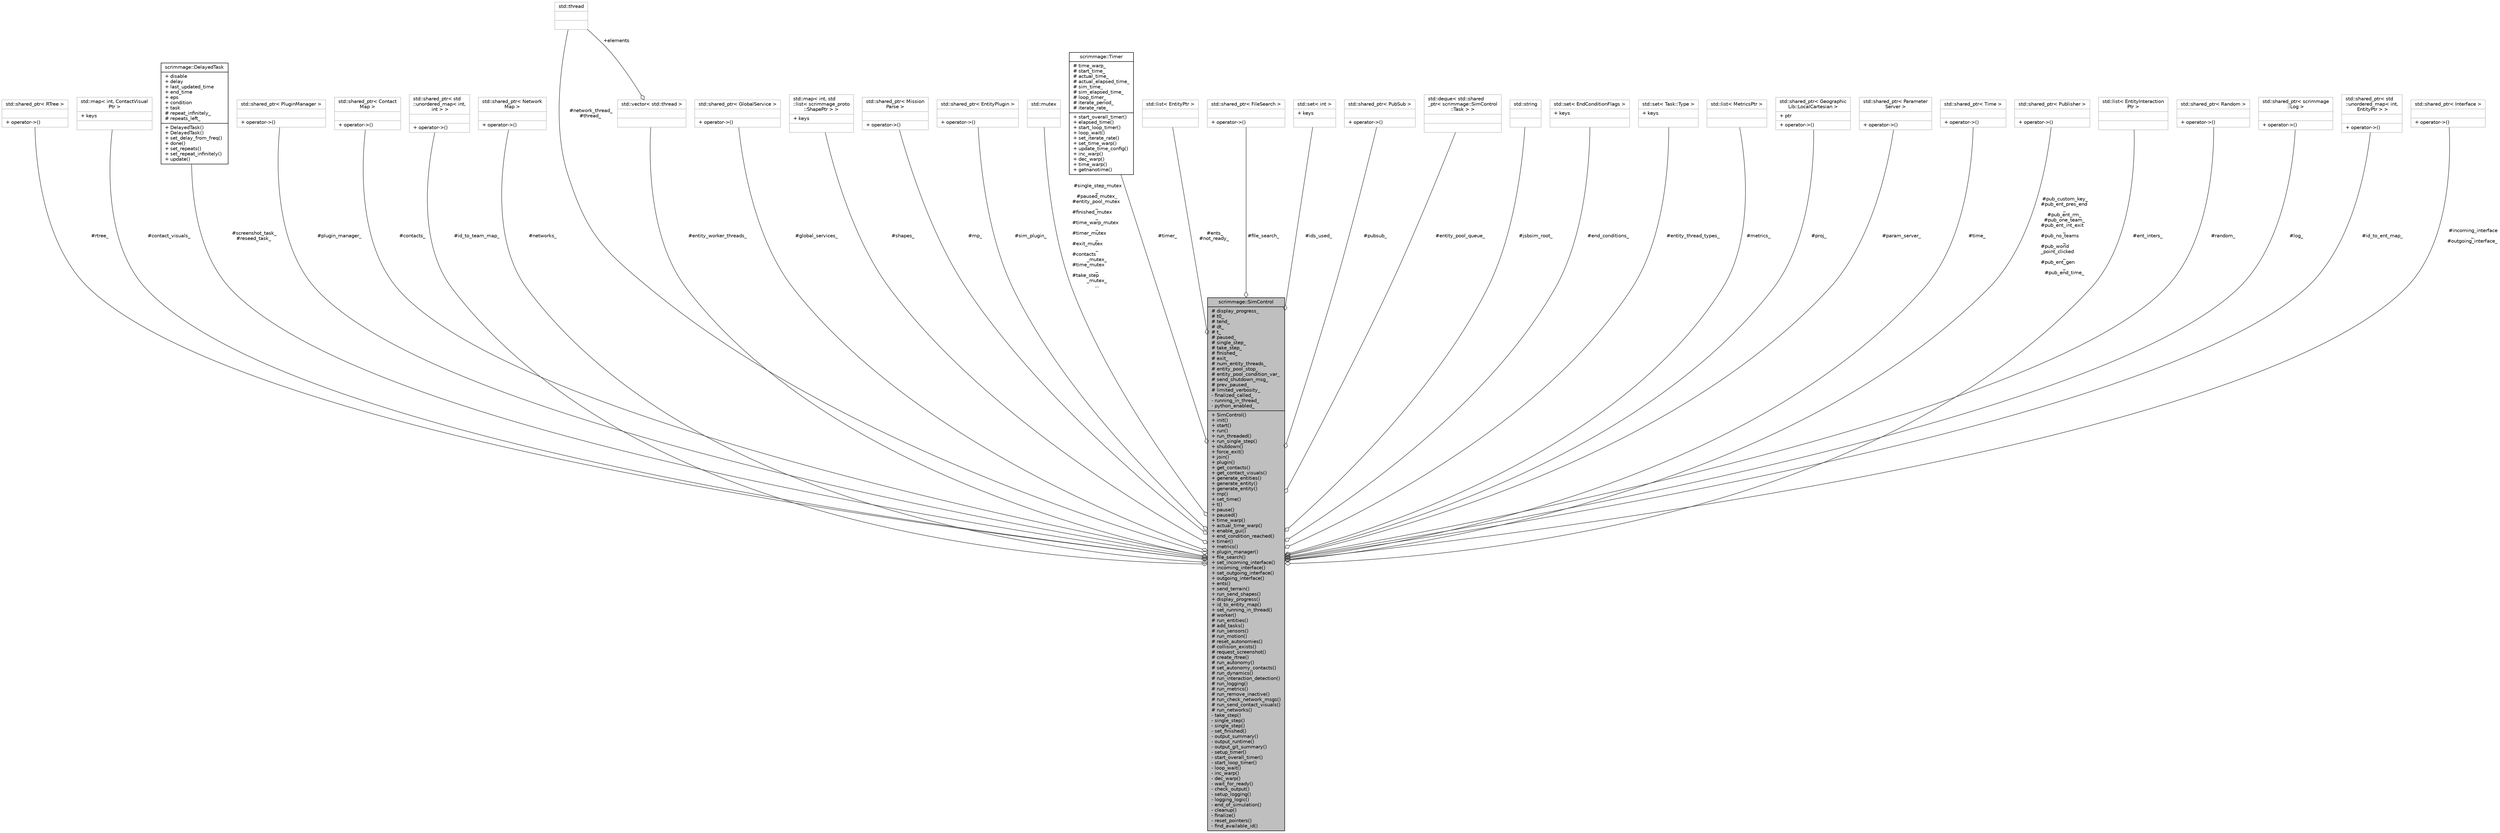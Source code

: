 digraph "scrimmage::SimControl"
{
 // LATEX_PDF_SIZE
  edge [fontname="Helvetica",fontsize="10",labelfontname="Helvetica",labelfontsize="10"];
  node [fontname="Helvetica",fontsize="10",shape=record];
  Node1 [label="{scrimmage::SimControl\n|# display_progress_\l# t0_\l# tend_\l# dt_\l# t_\l# paused_\l# single_step_\l# take_step_\l# finished_\l# exit_\l# num_entity_threads_\l# entity_pool_stop_\l# entity_pool_condition_var_\l# send_shutdown_msg_\l# prev_paused_\l# limited_verbosity_\l- finalized_called_\l- running_in_thread_\l- python_enabled_\l|+ SimControl()\l+ init()\l+ start()\l+ run()\l+ run_threaded()\l+ run_single_step()\l+ shutdown()\l+ force_exit()\l+ join()\l+ plugin()\l+ get_contacts()\l+ get_contact_visuals()\l+ generate_entities()\l+ generate_entity()\l+ generate_entity()\l+ mp()\l+ set_time()\l+ t()\l+ pause()\l+ paused()\l+ time_warp()\l+ actual_time_warp()\l+ enable_gui()\l+ end_condition_reached()\l+ timer()\l+ metrics()\l+ plugin_manager()\l+ file_search()\l+ set_incoming_interface()\l+ incoming_interface()\l+ set_outgoing_interface()\l+ outgoing_interface()\l+ ents()\l+ send_terrain()\l+ run_send_shapes()\l+ display_progress()\l+ id_to_entity_map()\l+ set_running_in_thread()\l# worker()\l# run_entities()\l# add_tasks()\l# run_sensors()\l# run_motion()\l# reset_autonomies()\l# collision_exists()\l# request_screenshot()\l# create_rtree()\l# run_autonomy()\l# set_autonomy_contacts()\l# run_dynamics()\l# run_interaction_detection()\l# run_logging()\l# run_metrics()\l# run_remove_inactive()\l# run_check_network_msgs()\l# run_send_contact_visuals()\l# run_networks()\l- take_step()\l- single_step()\l- single_step()\l- set_finished()\l- output_summary()\l- output_runtime()\l- output_git_summary()\l- setup_timer()\l- start_overall_timer()\l- start_loop_timer()\l- loop_wait()\l- inc_warp()\l- dec_warp()\l- wait_for_ready()\l- check_output()\l- setup_logging()\l- logging_logic()\l- end_of_simulation()\l- cleanup()\l- finalize()\l- reset_pointers()\l- find_available_id()\l}",height=0.2,width=0.4,color="black", fillcolor="grey75", style="filled", fontcolor="black",tooltip=" "];
  Node2 -> Node1 [color="grey25",fontsize="10",style="solid",label=" #rtree_" ,arrowhead="odiamond",fontname="Helvetica"];
  Node2 [label="{std::shared_ptr\< RTree \>\n||+ operator-\>()\l}",height=0.2,width=0.4,color="grey75", fillcolor="white", style="filled",tooltip=" "];
  Node11 -> Node1 [color="grey25",fontsize="10",style="solid",label=" #contact_visuals_" ,arrowhead="odiamond",fontname="Helvetica"];
  Node11 [label="{std::map\< int, ContactVisual\lPtr \>\n|+ keys\l|}",height=0.2,width=0.4,color="grey75", fillcolor="white", style="filled",tooltip=" "];
  Node12 -> Node1 [color="grey25",fontsize="10",style="solid",label=" #screenshot_task_\n#reseed_task_" ,arrowhead="odiamond",fontname="Helvetica"];
  Node12 [label="{scrimmage::DelayedTask\n|+ disable\l+ delay\l+ last_updated_time\l+ end_time\l+ eps\l+ condition\l+ task\l# repeat_infinitely_\l# repeats_left_\l|+ DelayedTask()\l+ DelayedTask()\l+ set_delay_from_freq()\l+ done()\l+ set_repeats()\l+ set_repeat_infinitely()\l+ update()\l}",height=0.2,width=0.4,color="black", fillcolor="white", style="filled",URL="$classscrimmage_1_1DelayedTask.html",tooltip="repeats a task after a delay and some condition (if set) are met. The task can be set to repeat a fin..."];
  Node13 -> Node1 [color="grey25",fontsize="10",style="solid",label=" #plugin_manager_" ,arrowhead="odiamond",fontname="Helvetica"];
  Node13 [label="{std::shared_ptr\< PluginManager \>\n||+ operator-\>()\l}",height=0.2,width=0.4,color="grey75", fillcolor="white", style="filled",tooltip=" "];
  Node22 -> Node1 [color="grey25",fontsize="10",style="solid",label=" #contacts_" ,arrowhead="odiamond",fontname="Helvetica"];
  Node22 [label="{std::shared_ptr\< Contact\lMap \>\n||+ operator-\>()\l}",height=0.2,width=0.4,color="grey75", fillcolor="white", style="filled",tooltip=" "];
  Node23 -> Node1 [color="grey25",fontsize="10",style="solid",label=" #id_to_team_map_" ,arrowhead="odiamond",fontname="Helvetica"];
  Node23 [label="{std::shared_ptr\< std\l::unordered_map\< int,\l int \> \>\n||+ operator-\>()\l}",height=0.2,width=0.4,color="grey75", fillcolor="white", style="filled",tooltip=" "];
  Node25 -> Node1 [color="grey25",fontsize="10",style="solid",label=" #networks_" ,arrowhead="odiamond",fontname="Helvetica"];
  Node25 [label="{std::shared_ptr\< Network\lMap \>\n||+ operator-\>()\l}",height=0.2,width=0.4,color="grey75", fillcolor="white", style="filled",tooltip=" "];
  Node26 -> Node1 [color="grey25",fontsize="10",style="solid",label=" #entity_worker_threads_" ,arrowhead="odiamond",fontname="Helvetica"];
  Node26 [label="{std::vector\< std::thread \>\n||}",height=0.2,width=0.4,color="grey75", fillcolor="white", style="filled",tooltip=" "];
  Node27 -> Node26 [color="grey25",fontsize="10",style="solid",label=" +elements" ,arrowhead="odiamond",fontname="Helvetica"];
  Node27 [label="{std::thread\n||}",height=0.2,width=0.4,color="grey75", fillcolor="white", style="filled",tooltip="STL class."];
  Node29 -> Node1 [color="grey25",fontsize="10",style="solid",label=" #global_services_" ,arrowhead="odiamond",fontname="Helvetica"];
  Node29 [label="{std::shared_ptr\< GlobalService \>\n||+ operator-\>()\l}",height=0.2,width=0.4,color="grey75", fillcolor="white", style="filled",tooltip=" "];
  Node32 -> Node1 [color="grey25",fontsize="10",style="solid",label=" #shapes_" ,arrowhead="odiamond",fontname="Helvetica"];
  Node32 [label="{std::map\< int, std\l::list\< scrimmage_proto\l::ShapePtr \> \>\n|+ keys\l|}",height=0.2,width=0.4,color="grey75", fillcolor="white", style="filled",tooltip=" "];
  Node34 -> Node1 [color="grey25",fontsize="10",style="solid",label=" #mp_" ,arrowhead="odiamond",fontname="Helvetica"];
  Node34 [label="{std::shared_ptr\< Mission\lParse \>\n||+ operator-\>()\l}",height=0.2,width=0.4,color="grey75", fillcolor="white", style="filled",tooltip=" "];
  Node53 -> Node1 [color="grey25",fontsize="10",style="solid",label=" #sim_plugin_" ,arrowhead="odiamond",fontname="Helvetica"];
  Node53 [label="{std::shared_ptr\< EntityPlugin \>\n||+ operator-\>()\l}",height=0.2,width=0.4,color="grey75", fillcolor="white", style="filled",tooltip=" "];
  Node92 -> Node1 [color="grey25",fontsize="10",style="solid",label=" #single_step_mutex\l_\n#paused_mutex_\n#entity_pool_mutex\l_\n#finished_mutex\l_\n#time_warp_mutex\l_\n#timer_mutex\l_\n#exit_mutex\l_\n#contacts\l_mutex_\n#time_mutex\l_\n#take_step\l_mutex_\n..." ,arrowhead="odiamond",fontname="Helvetica"];
  Node92 [label="{std::mutex\n||}",height=0.2,width=0.4,color="grey75", fillcolor="white", style="filled",tooltip="STL class."];
  Node93 -> Node1 [color="grey25",fontsize="10",style="solid",label=" #timer_" ,arrowhead="odiamond",fontname="Helvetica"];
  Node93 [label="{scrimmage::Timer\n|# time_warp_\l# start_time_\l# actual_time_\l# actual_elapsed_time_\l# sim_time_\l# sim_elapsed_time_\l# loop_timer_\l# iterate_period_\l# iterate_rate_\l|+ start_overall_timer()\l+ elapsed_time()\l+ start_loop_timer()\l+ loop_wait()\l+ set_iterate_rate()\l+ set_time_warp()\l+ update_time_config()\l+ inc_warp()\l+ dec_warp()\l+ time_warp()\l+ getnanotime()\l}",height=0.2,width=0.4,color="black", fillcolor="white", style="filled",URL="$classscrimmage_1_1Timer.html",tooltip=" "];
  Node94 -> Node1 [color="grey25",fontsize="10",style="solid",label=" #ents_\n#not_ready_" ,arrowhead="odiamond",fontname="Helvetica"];
  Node94 [label="{std::list\< EntityPtr \>\n||}",height=0.2,width=0.4,color="grey75", fillcolor="white", style="filled",tooltip=" "];
  Node75 -> Node1 [color="grey25",fontsize="10",style="solid",label=" #file_search_" ,arrowhead="odiamond",fontname="Helvetica"];
  Node75 [label="{std::shared_ptr\< FileSearch \>\n||+ operator-\>()\l}",height=0.2,width=0.4,color="grey75", fillcolor="white", style="filled",tooltip=" "];
  Node95 -> Node1 [color="grey25",fontsize="10",style="solid",label=" #ids_used_" ,arrowhead="odiamond",fontname="Helvetica"];
  Node95 [label="{std::set\< int \>\n|+ keys\l|}",height=0.2,width=0.4,color="grey75", fillcolor="white", style="filled",tooltip=" "];
  Node57 -> Node1 [color="grey25",fontsize="10",style="solid",label=" #pubsub_" ,arrowhead="odiamond",fontname="Helvetica"];
  Node57 [label="{std::shared_ptr\< PubSub \>\n||+ operator-\>()\l}",height=0.2,width=0.4,color="grey75", fillcolor="white", style="filled",tooltip=" "];
  Node96 -> Node1 [color="grey25",fontsize="10",style="solid",label=" #entity_pool_queue_" ,arrowhead="odiamond",fontname="Helvetica"];
  Node96 [label="{std::deque\< std::shared\l_ptr\< scrimmage::SimControl\l::Task \> \>\n||}",height=0.2,width=0.4,color="grey75", fillcolor="white", style="filled",tooltip=" "];
  Node16 -> Node1 [color="grey25",fontsize="10",style="solid",label=" #jsbsim_root_" ,arrowhead="odiamond",fontname="Helvetica"];
  Node16 [label="{std::string\n||}",height=0.2,width=0.4,color="grey75", fillcolor="white", style="filled",tooltip="STL class."];
  Node100 -> Node1 [color="grey25",fontsize="10",style="solid",label=" #end_conditions_" ,arrowhead="odiamond",fontname="Helvetica"];
  Node100 [label="{std::set\< EndConditionFlags \>\n|+ keys\l|}",height=0.2,width=0.4,color="grey75", fillcolor="white", style="filled",tooltip=" "];
  Node101 -> Node1 [color="grey25",fontsize="10",style="solid",label=" #entity_thread_types_" ,arrowhead="odiamond",fontname="Helvetica"];
  Node101 [label="{std::set\< Task::Type \>\n|+ keys\l|}",height=0.2,width=0.4,color="grey75", fillcolor="white", style="filled",tooltip=" "];
  Node102 -> Node1 [color="grey25",fontsize="10",style="solid",label=" #metrics_" ,arrowhead="odiamond",fontname="Helvetica"];
  Node102 [label="{std::list\< MetricsPtr \>\n||}",height=0.2,width=0.4,color="grey75", fillcolor="white", style="filled",tooltip=" "];
  Node51 -> Node1 [color="grey25",fontsize="10",style="solid",label=" #proj_" ,arrowhead="odiamond",fontname="Helvetica"];
  Node51 [label="{std::shared_ptr\< Geographic\lLib::LocalCartesian \>\n|+ ptr\l|+ operator-\>()\l}",height=0.2,width=0.4,color="grey75", fillcolor="white", style="filled",tooltip=" "];
  Node80 -> Node1 [color="grey25",fontsize="10",style="solid",label=" #param_server_" ,arrowhead="odiamond",fontname="Helvetica"];
  Node80 [label="{std::shared_ptr\< Parameter\lServer \>\n||+ operator-\>()\l}",height=0.2,width=0.4,color="grey75", fillcolor="white", style="filled",tooltip=" "];
  Node78 -> Node1 [color="grey25",fontsize="10",style="solid",label=" #time_" ,arrowhead="odiamond",fontname="Helvetica"];
  Node78 [label="{std::shared_ptr\< Time \>\n||+ operator-\>()\l}",height=0.2,width=0.4,color="grey75", fillcolor="white", style="filled",tooltip=" "];
  Node103 -> Node1 [color="grey25",fontsize="10",style="solid",label=" #pub_custom_key_\n#pub_ent_pres_end\l_\n#pub_ent_rm_\n#pub_one_team_\n#pub_ent_int_exit\l_\n#pub_no_teams\l_\n#pub_world\l_point_clicked\l_\n#pub_ent_gen\l_\n#pub_end_time_" ,arrowhead="odiamond",fontname="Helvetica"];
  Node103 [label="{std::shared_ptr\< Publisher \>\n||+ operator-\>()\l}",height=0.2,width=0.4,color="grey75", fillcolor="white", style="filled",tooltip=" "];
  Node107 -> Node1 [color="grey25",fontsize="10",style="solid",label=" #ent_inters_" ,arrowhead="odiamond",fontname="Helvetica"];
  Node107 [label="{std::list\< EntityInteraction\lPtr \>\n||}",height=0.2,width=0.4,color="grey75", fillcolor="white", style="filled",tooltip=" "];
  Node84 -> Node1 [color="grey25",fontsize="10",style="solid",label=" #random_" ,arrowhead="odiamond",fontname="Helvetica"];
  Node84 [label="{std::shared_ptr\< Random \>\n||+ operator-\>()\l}",height=0.2,width=0.4,color="grey75", fillcolor="white", style="filled",tooltip=" "];
  Node108 -> Node1 [color="grey25",fontsize="10",style="solid",label=" #log_" ,arrowhead="odiamond",fontname="Helvetica"];
  Node108 [label="{std::shared_ptr\< scrimmage\l::Log \>\n||+ operator-\>()\l}",height=0.2,width=0.4,color="grey75", fillcolor="white", style="filled",tooltip=" "];
  Node89 -> Node1 [color="grey25",fontsize="10",style="solid",label=" #id_to_ent_map_" ,arrowhead="odiamond",fontname="Helvetica"];
  Node89 [label="{std::shared_ptr\< std\l::unordered_map\< int,\l EntityPtr \> \>\n||+ operator-\>()\l}",height=0.2,width=0.4,color="grey75", fillcolor="white", style="filled",tooltip=" "];
  Node27 -> Node1 [color="grey25",fontsize="10",style="solid",label=" #network_thread_\n#thread_" ,arrowhead="odiamond",fontname="Helvetica"];
  Node124 -> Node1 [color="grey25",fontsize="10",style="solid",label=" #incoming_interface\l_\n#outgoing_interface_" ,arrowhead="odiamond",fontname="Helvetica"];
  Node124 [label="{std::shared_ptr\< Interface \>\n||+ operator-\>()\l}",height=0.2,width=0.4,color="grey75", fillcolor="white", style="filled",tooltip=" "];
}
